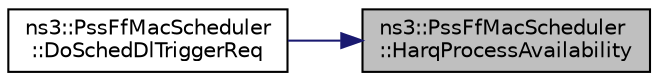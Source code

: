 digraph "ns3::PssFfMacScheduler::HarqProcessAvailability"
{
 // LATEX_PDF_SIZE
  edge [fontname="Helvetica",fontsize="10",labelfontname="Helvetica",labelfontsize="10"];
  node [fontname="Helvetica",fontsize="10",shape=record];
  rankdir="RL";
  Node1 [label="ns3::PssFfMacScheduler\l::HarqProcessAvailability",height=0.2,width=0.4,color="black", fillcolor="grey75", style="filled", fontcolor="black",tooltip="Return the availability of free process for the RNTI specified."];
  Node1 -> Node2 [dir="back",color="midnightblue",fontsize="10",style="solid",fontname="Helvetica"];
  Node2 [label="ns3::PssFfMacScheduler\l::DoSchedDlTriggerReq",height=0.2,width=0.4,color="black", fillcolor="white", style="filled",URL="$classns3_1_1_pss_ff_mac_scheduler.html#a7b4e2fbe84bca59191c664a2b130b5b0",tooltip="Sched DL trigger request function."];
}
